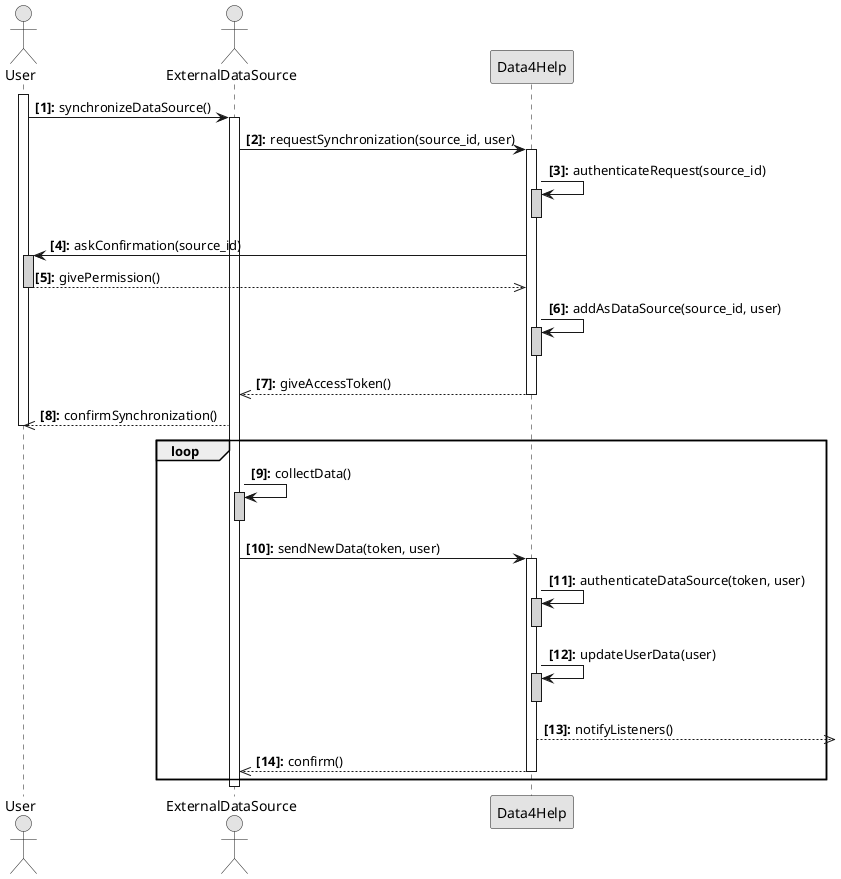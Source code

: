 @startuml

autonumber "<b>[0]:</b>"
skinparam monochrome  true

actor User
actor ExternalDataSource
participant Data4Help

activate User
User -> ExternalDataSource : synchronizeDataSource()
activate ExternalDataSource
ExternalDataSource -> Data4Help : requestSynchronization(source_id, user)
activate Data4Help
Data4Help -> Data4Help : authenticateRequest(source_id)
activate Data4Help #lightgrey
deactivate Data4Help

Data4Help -> User : askConfirmation(source_id)
activate User  #lightgrey
User -->> Data4Help : givePermission()
deactivate User

Data4Help -> Data4Help : addAsDataSource(source_id, user)
activate Data4Help  #lightgrey
deactivate Data4Help

Data4Help -->> ExternalDataSource :  giveAccessToken()
deactivate Data4Help
ExternalDataSource -->> User : confirmSynchronization()
deactivate User

loop
	ExternalDataSource -> ExternalDataSource : collectData()
	activate ExternalDataSource  #lightgrey
	deactivate ExternalDataSource
	
	ExternalDataSource -> Data4Help : sendNewData(token, user)
	activate Data4Help
	Data4Help -> Data4Help : authenticateDataSource(token, user)
	activate Data4Help #lightgrey
	deactivate Data4Help
	Data4Help -> Data4Help : updateUserData(user)
	activate Data4Help #lightgrey
	deactivate Data4Help
	Data4Help -->> : notifyListeners()
	Data4Help -->> ExternalDataSource : confirm()
	deactivate Data4Help
end

deactivate ExternalDataSource

@enduml